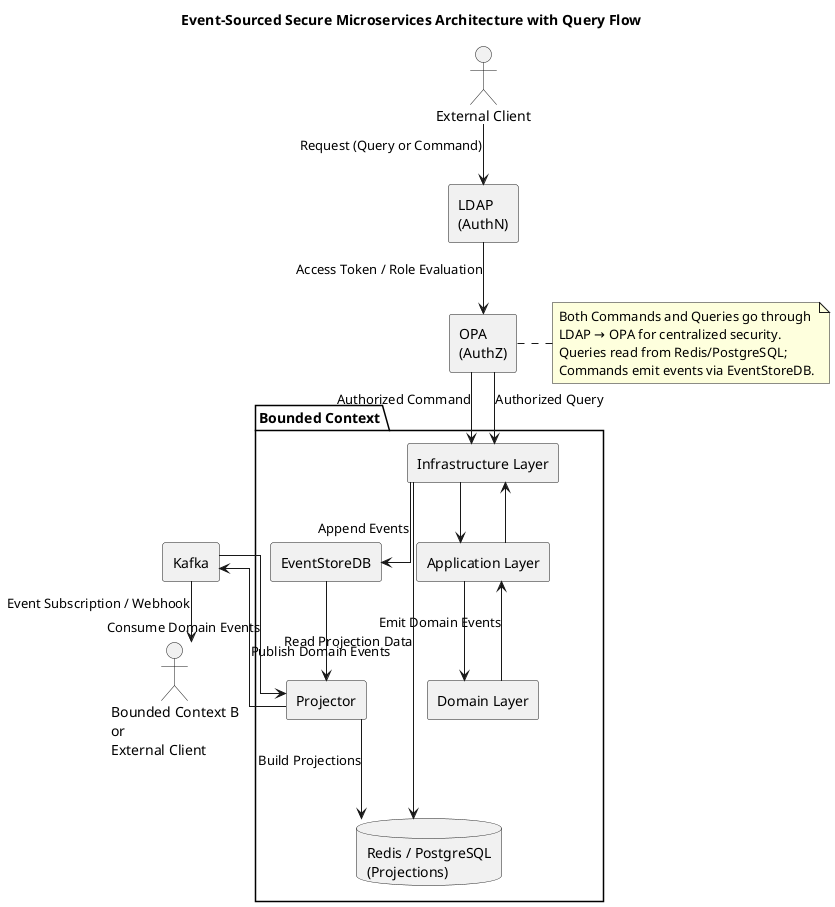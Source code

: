 @startuml
skinparam style strictuml
skinparam linetype ortho

title Event-Sourced Secure Microservices Architecture with Query Flow

actor "External Client" as Client

rectangle "LDAP\n(AuthN)" as LDAP
rectangle "OPA\n(AuthZ)" as OPA

' Outside World Entry Point
Client --> LDAP : Request (Query or Command)
LDAP --> OPA : Access Token / Role Evaluation

package "Bounded Context" {
  rectangle "Infrastructure Layer" as InfraA
  rectangle "Application Layer" as AppA
  rectangle "Domain Layer" as DomainA
  rectangle "EventStoreDB" as ESDBA
  rectangle "Projector" as ProjectorA
  database "Redis / PostgreSQL\n(Projections)" as CacheA
}

' ==== Write Flow ====
OPA --> InfraA : Authorized Command
InfraA --> AppA
AppA --> DomainA
DomainA --> AppA : Emit Domain Events
AppA --> InfraA
InfraA --> ESDBA : Append Events
ESDBA --> ProjectorA
ProjectorA --> CacheA : Build Projections

' ==== Query Flow ====
OPA --> InfraA : Authorized Query
InfraA --> CacheA : Read Projection Data

note right of OPA
Both Commands and Queries go through
LDAP → OPA for centralized security.
Queries read from Redis/PostgreSQL;
Commands emit events via EventStoreDB.
end note

' ==== Kafka Integration ====
rectangle "Kafka" as Kafka

ProjectorA --> Kafka : Publish Domain Events
Kafka --> ProjectorA : Consume Domain Events
Kafka --> "Bounded Context B\nor\nExternal Client" : Event Subscription / Webhook

@enduml
